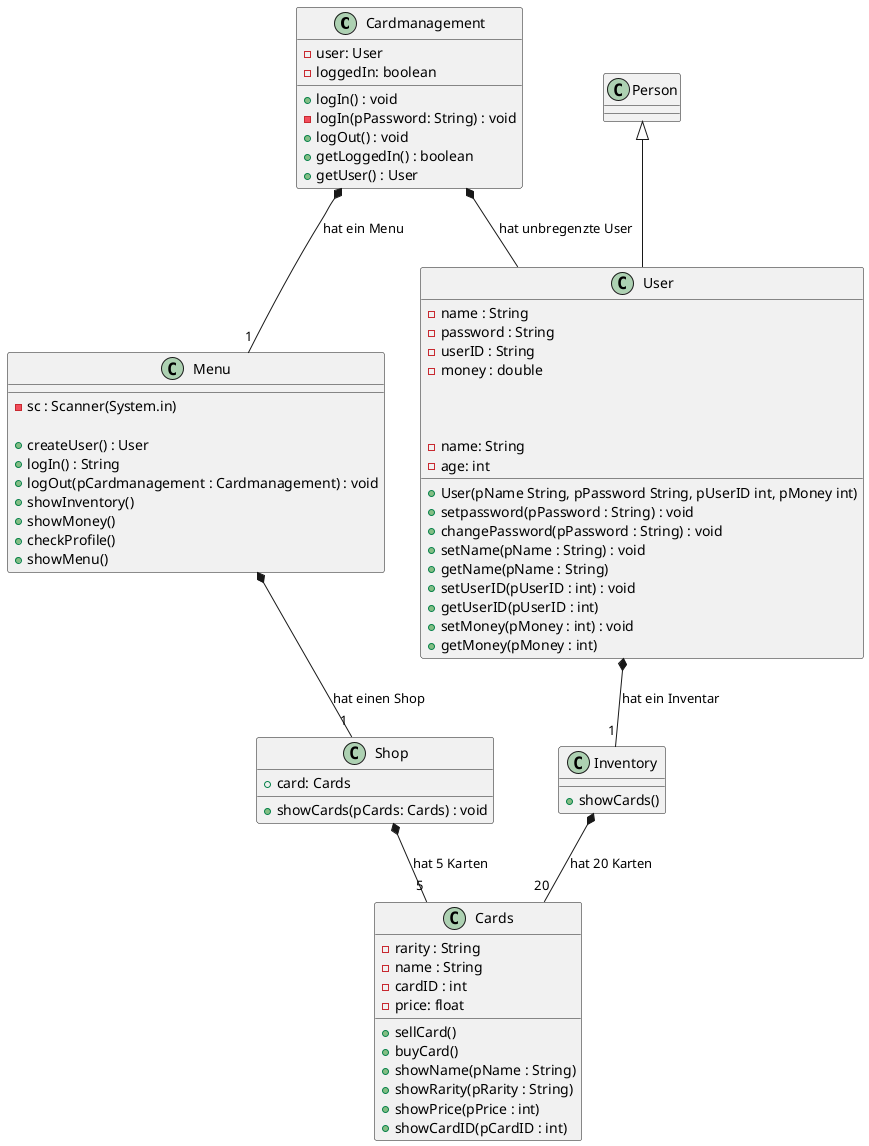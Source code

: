 @startuml Klassendiagramm

class Cardmanagement{
    -user: User
    -loggedIn: boolean
    +logIn() : void
    -logIn(pPassword: String) : void
    +logOut() : void
    +getLoggedIn() : boolean
    +getUser() : User



}



class Menu{
    -sc : Scanner(System.in)

    +createUser() : User
    +logIn() : String
    +logOut(pCardmanagement : Cardmanagement) : void
    +showInventory()
    +showMoney()
    +checkProfile()
    +showMenu()


}




class Shop{
    +card: Cards
    +showCards(pCards: Cards) : void

}




class User{
    -name : String
    -password : String
    -userID : String
    -money : double


    +User(pName String, pPassword String, pUserID int, pMoney int)
    +setpassword(pPassword : String) : void
    +changePassword(pPassword : String) : void
    +setName(pName : String) : void 
    +getName(pName : String)  
    +setUserID(pUserID : int) : void
    +getUserID(pUserID : int) 
    +setMoney(pMoney : int) : void
    +getMoney(pMoney : int) 

}
class User extends Person{
    -name: String
    -age: int
}



class Cards{
    -rarity : String
    -name : String
    -cardID : int
    -price: float

    +sellCard()
    +buyCard()
    +showName(pName : String)
    +showRarity(pRarity : String)
    +showPrice(pPrice : int)
    +showCardID(pCardID : int)

}



class Inventory{

+showCards()
}
Cardmanagement *-- "1" Menu : hat ein Menu
User *-- "1" Inventory : hat ein Inventar
Cardmanagement *-- User : hat unbregenzte User
Menu *-- "1" Shop : hat einen Shop
Shop *-- "5" Cards : hat 5 Karten 
Inventory *-- "20" Cards : hat 20 Karten
@enduml